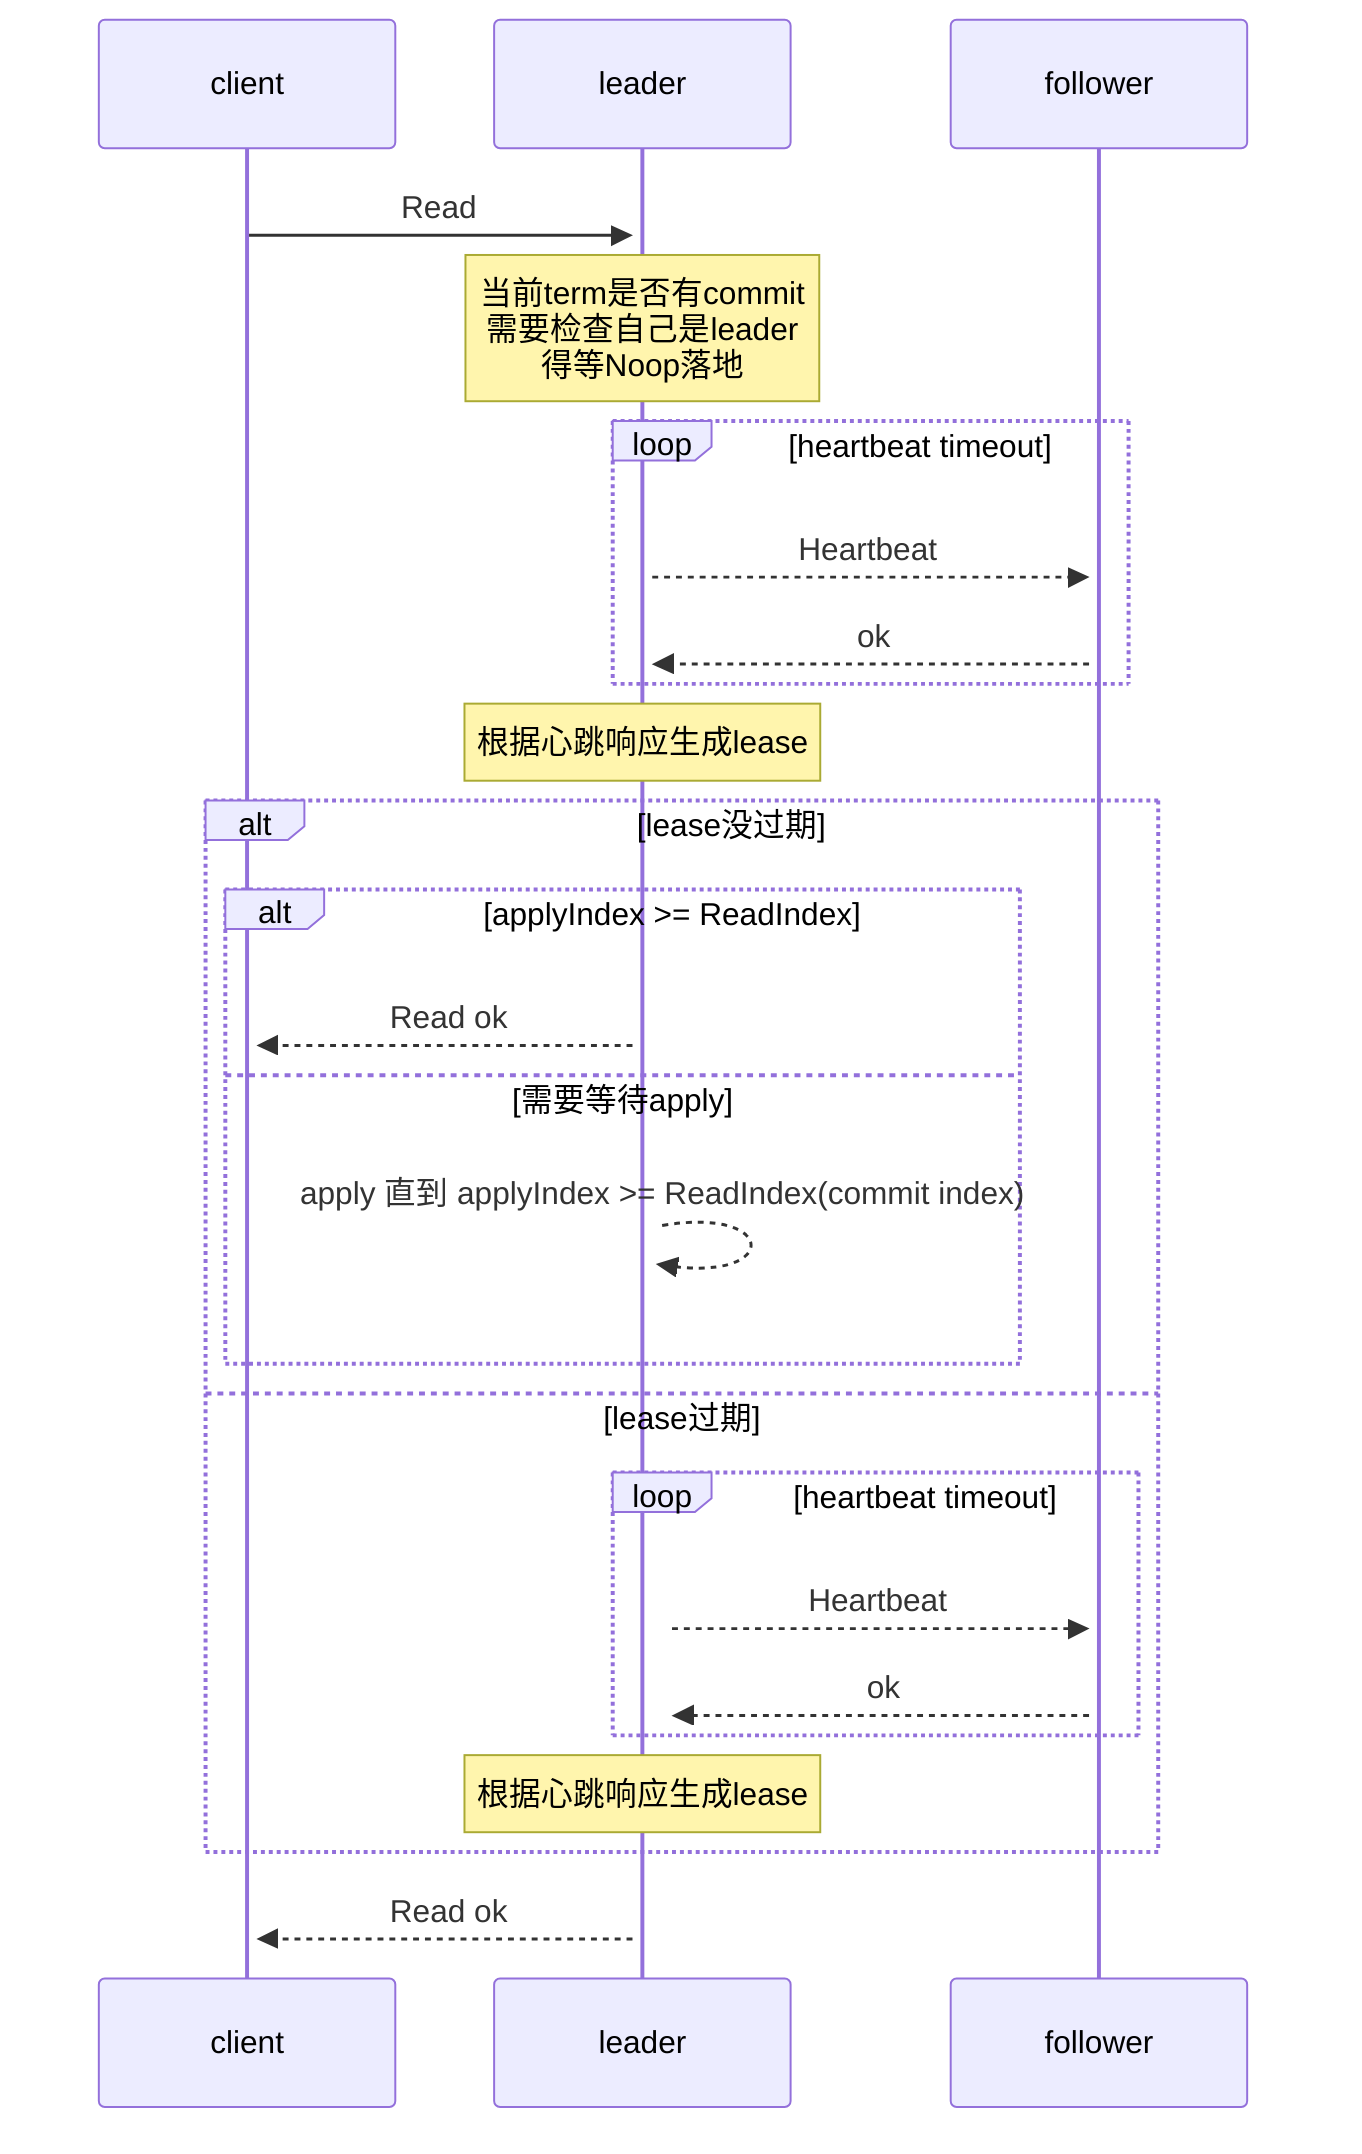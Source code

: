 sequenceDiagram
    client->>+leader: Read
    Note over leader: 当前term是否有commit<br>需要检查自己是leader<br>得等Noop落地
    loop heartbeat timeout
        leader-->>+follower: Heartbeat
        follower-->>+leader: ok
    end
    Note over leader: 根据心跳响应生成lease
    alt lease没过期
        alt applyIndex >= ReadIndex
            leader-->>+client: Read ok
        else 需要等待apply
            leader-->>+leader: apply 直到 applyIndex >= ReadIndex(commit index)
        end
    else lease过期
        loop heartbeat timeout
            leader-->>+follower: Heartbeat
            follower-->>+leader: ok
        end
        Note over leader: 根据心跳响应生成lease
    end
    leader-->>+client: Read ok
